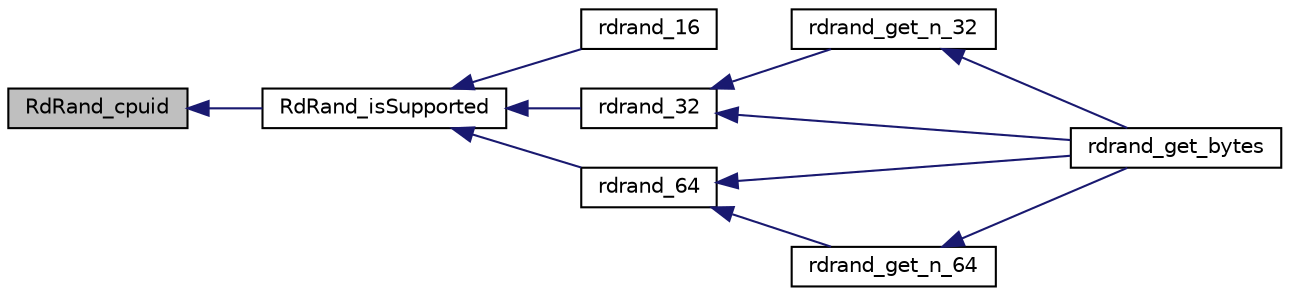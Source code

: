 digraph "RdRand_cpuid"
{
  edge [fontname="Helvetica",fontsize="10",labelfontname="Helvetica",labelfontsize="10"];
  node [fontname="Helvetica",fontsize="10",shape=record];
  rankdir="LR";
  Node1 [label="RdRand_cpuid",height=0.2,width=0.4,color="black", fillcolor="grey75", style="filled" fontcolor="black"];
  Node1 -> Node2 [dir="back",color="midnightblue",fontsize="10",style="solid",fontname="Helvetica"];
  Node2 [label="RdRand_isSupported",height=0.2,width=0.4,color="black", fillcolor="white", style="filled",URL="$rdrand_8cpp.html#a53e99256bfc3ab954115658e09ff0b7c",tooltip="Determines whether or not rdrand is supported by the CPU. "];
  Node2 -> Node3 [dir="back",color="midnightblue",fontsize="10",style="solid",fontname="Helvetica"];
  Node3 [label="rdrand_16",height=0.2,width=0.4,color="black", fillcolor="white", style="filled",URL="$rdrand_8cpp.html#ac0b6836005a9eeaa7fc22e8ec128da4c",tooltip="Calls rdrand for a 16-bit result. "];
  Node2 -> Node4 [dir="back",color="midnightblue",fontsize="10",style="solid",fontname="Helvetica"];
  Node4 [label="rdrand_32",height=0.2,width=0.4,color="black", fillcolor="white", style="filled",URL="$rdrand_8cpp.html#ae5322e4aa5e55c40875b980638726001",tooltip="Calls rdrand for a 32-byte result. "];
  Node4 -> Node5 [dir="back",color="midnightblue",fontsize="10",style="solid",fontname="Helvetica"];
  Node5 [label="rdrand_get_n_32",height=0.2,width=0.4,color="black", fillcolor="white", style="filled",URL="$rdrand_8cpp.html#a226c1c992d91231a6d0c374b3ccb3f44",tooltip="Calls rdrand to obtain multiple 32-byte results. "];
  Node5 -> Node6 [dir="back",color="midnightblue",fontsize="10",style="solid",fontname="Helvetica"];
  Node6 [label="rdrand_get_bytes",height=0.2,width=0.4,color="black", fillcolor="white", style="filled",URL="$rdrand_8cpp.html#a1908b1f4b65c4dabc7cfdff97b488095",tooltip="Calls rdrand to fill a buffer of arbitrary size with random bytes. "];
  Node4 -> Node6 [dir="back",color="midnightblue",fontsize="10",style="solid",fontname="Helvetica"];
  Node2 -> Node7 [dir="back",color="midnightblue",fontsize="10",style="solid",fontname="Helvetica"];
  Node7 [label="rdrand_64",height=0.2,width=0.4,color="black", fillcolor="white", style="filled",URL="$rdrand_8cpp.html#a2982203449ab462050e54165e8f091db",tooltip="Calls rdrand for a 64-byte result. "];
  Node7 -> Node8 [dir="back",color="midnightblue",fontsize="10",style="solid",fontname="Helvetica"];
  Node8 [label="rdrand_get_n_64",height=0.2,width=0.4,color="black", fillcolor="white", style="filled",URL="$rdrand_8cpp.html#a2e933b7b559d673f1b22a64710b772f7",tooltip="Calls rdrand to obtain multiple 64-byte results. "];
  Node8 -> Node6 [dir="back",color="midnightblue",fontsize="10",style="solid",fontname="Helvetica"];
  Node7 -> Node6 [dir="back",color="midnightblue",fontsize="10",style="solid",fontname="Helvetica"];
}
